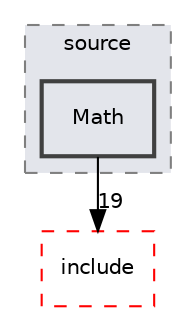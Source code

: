 digraph "C:/__PR00F__/___developing___/projects/PGE/PGE/PURE/source/Math"
{
 // LATEX_PDF_SIZE
  edge [fontname="Helvetica",fontsize="10",labelfontname="Helvetica",labelfontsize="10"];
  node [fontname="Helvetica",fontsize="10",shape=record];
  compound=true
  subgraph clusterdir_5f281b470b6c7040189801da69c0cd0c {
    graph [ bgcolor="#e3e5eb", pencolor="grey50", style="filled,dashed,", label="source", fontname="Helvetica", fontsize="10", URL="dir_5f281b470b6c7040189801da69c0cd0c.html"]
  dir_8b7e6e664006065b91608ccdff92aec4 [shape=box, label="Math", style="filled,bold,", fillcolor="#e3e5eb", color="grey25", URL="dir_8b7e6e664006065b91608ccdff92aec4.html"];
  }
  dir_ccce2d9ae343f825e3dbbdb591871300 [shape=box, label="include", style="dashed,", fillcolor="#e3e5eb", color="red", URL="dir_ccce2d9ae343f825e3dbbdb591871300.html"];
  dir_8b7e6e664006065b91608ccdff92aec4->dir_ccce2d9ae343f825e3dbbdb591871300 [headlabel="19", labeldistance=1.5 headhref="dir_000018_000010.html"];
}
